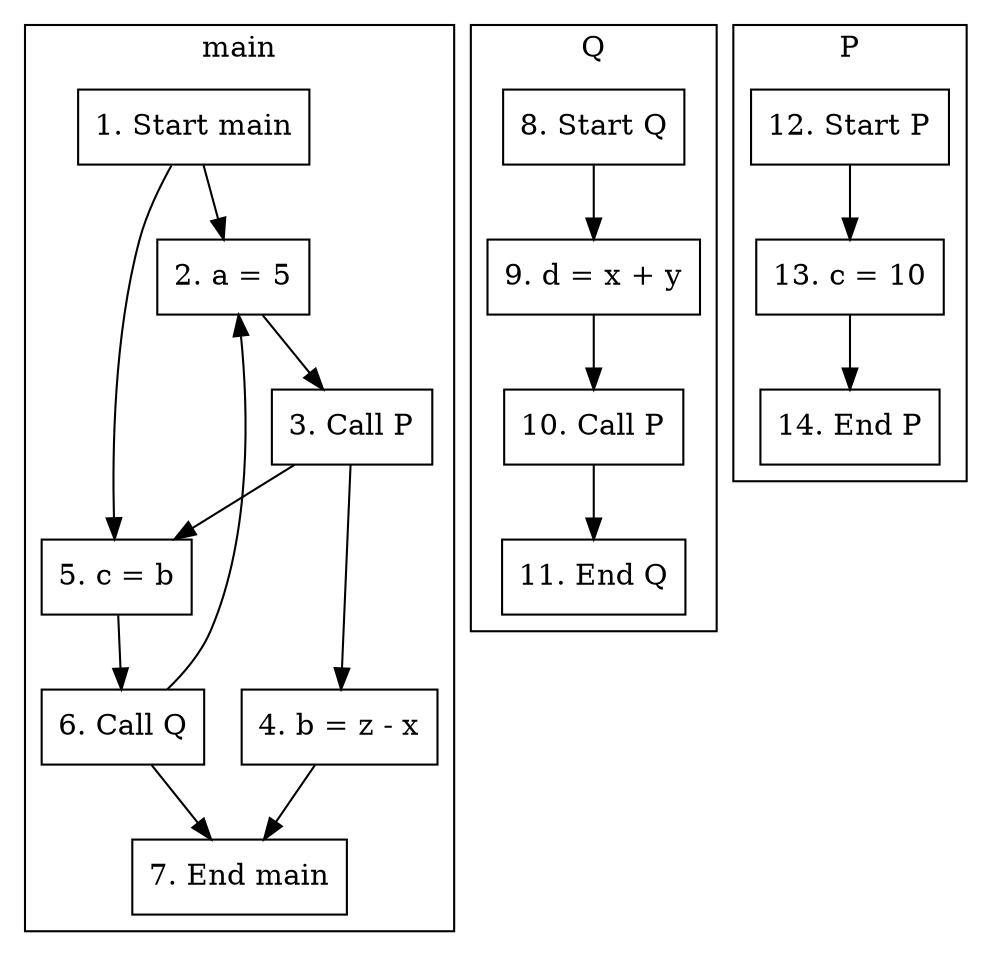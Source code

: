 digraph G {
	subgraph cluster_main {
		label = "main";
		node_1 [shape=box, label="1. Start main"];
		node_2 [shape=box, label="2. a = 5"];
		node_3 [shape=box, label="3. Call P"];
		node_4 [shape=box, label="4. b = z - x"];
		node_5 [shape=box, label="5. c = b"];
		node_6 [shape=box, label="6. Call Q"];
		node_7 [shape=box, label="7. End main"];
		node_1 -> node_5;
		node_1 -> node_2;
		node_2 -> node_3;
		node_3 -> node_4;
		node_3 -> node_5;
		node_5 -> node_6;
		node_6 -> node_2;
		node_6 -> node_7;
		node_4 -> node_7;
	}

	subgraph cluster_Q {
		label = "Q";
		node_8 [shape=box, label="8. Start Q"];
		node_9 [shape=box, label="9. d = x + y"];
		node_10 [shape=box, label="10. Call P"];
		node_11 [shape=box, label="11. End Q"];
		node_8 -> node_9;
		node_9 -> node_10;
		node_10 -> node_11;
	}

	subgraph cluster_P {
		label = "P";
		node_12 [shape=box, label="12. Start P"];
		node_13 [shape=box, label="13. c = 10"];
		node_14 [shape=box, label="14. End P"];
		node_12 -> node_13;
		node_13 -> node_14;
	}

}
